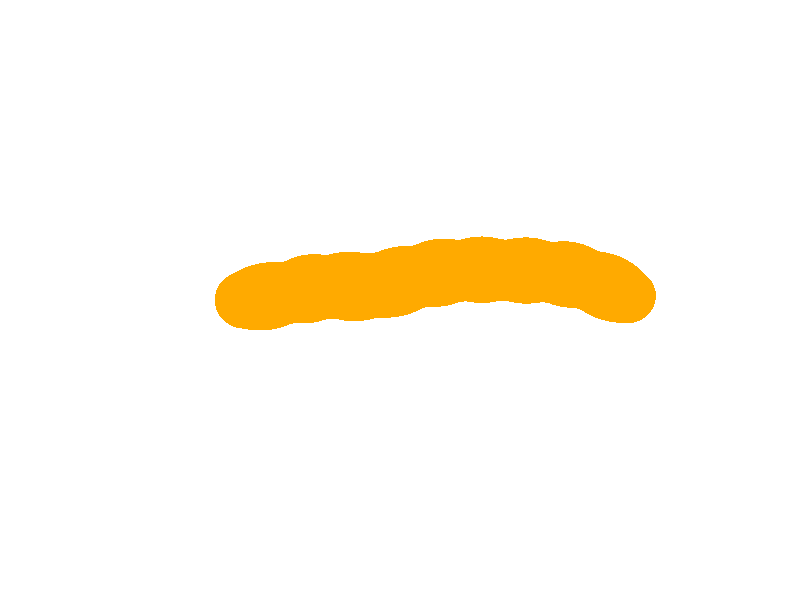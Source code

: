 // Persistence of Vision Ray Tracer Scene Description File
// File: SnailShell.pov

#version 3.6; // current version is 3.8

/* 
Information on Pov-Ray:
 
My personal introduction into Pov-Ray was the excellent book "3D-Welten, professionelle Animationen und fotorealistische Grafiken mit Raytracing" from 
Toni Lama by Carl Hanser Verlag München Wien, 2004. Apart of that I recommend the Pov-Ray-homepage (http://www.povray.org).

Further information on Pov-Ray can be found at https://sus.ziti.uni-heidelberg.de/Lehre/WS2021_Tools/POVRAY/POVRAY_PeterFischer.pdf,  
https://wiki.povray.org/content/Main_Page, https://de.wikibooks.org/wiki/Raytracing_mit_POV-Ray or, in german language, here: https://www.f-lohmueller.de/pov_tut/pov__ger.htm
*/ 
 
/*
---------------------------------------------------Modeling approach---------------------------------------------- 

This worm is created in some kind of random walk. We start at a given position by inserting a sphere at this position. In this example here, the worm is then constructed along the z-axis. So the next
sphere is placed in a given distance on the z-axis and then rotated around the y and x-axis by small, random angles. (Between -20 and 20 degrees in both cases.) This new position then becomes the starting point for defining 
the next position, for the next sphere. Angles from subsequent steps are added up for generating a realistic random, worm-like structure.  */ 

//-----------------------------------Scene settings (Camera, light, background)-------------------------------------------------

global_settings {
    assumed_gamma 1.0
    max_trace_level 5
}

#declare Camera = camera {
    location  <12, 0.1, 0>
    look_at   <0, 0,  0>
}

camera {Camera}

sky_sphere {
    pigment {
        gradient y
        color_map { 
            [0.0 color rgb <1,1,1>] [0.5 color rgb <1,1,1>] [1.0 color rgb <1,1,1>] 
        }
        scale 2
        translate -1
    }
}

// create a regular point light source
light_source {
    0*x                  // light's position (translated below)
    color rgb <1,1,1>    // light's color
    translate <500, 500, -500>
} 

light_source {
     0*x                  // light's position (translated below)
    color rgb <1,1,1>    // light's color
    translate <500, -500, -500>
}  /*



//Das Koordinatensystem

cylinder { <-1000, 0, 0>, <1000, 0, 0>, 0.01 
  pigment {

    color rgb <1,0,0>     // solid color pigment
  }
}

cylinder { <0, -1000, 0>, <0, 1000, 0>, 0.01 
  pigment {

    color rgb <0,1,0>     // solid color pigment
  }
}

cylinder { <0, 0, -1000>, <0, 0, 1000>, 0.01 
  pigment {

    color rgb <0,0,1>     // solid color pigment
  }
} 

       */


//---------------------------Objects-----------------------------------------------------------------
#declare chance1 = seed (3);


// Definition of normals-----------------------------------------------------------------------

#declare Normal1 =     normal {
    crackle 2.5         // any pattern optionally followed by an intensity value [0.5]
    scale 0.02       // any transformations
}



#declare Normal2 =     normal {
    bumps 0.8         // any pattern optionally followed by an intensity value [0.5]
    scale 0.15       // any transformations
}  

// Definition of worm texture---------------------------------------------------------------

  
#declare TexturWurm = texture{
    pigment {
        color rgb <255/255,102/255,0/255>      // solid color pigment
    }
// texture component
    normal {
        average
        normal_map {
            [1, Normal1 ]
            [1, Normal2 ]
        }
    } 
// control an object's surface finish
    finish {
        ambient 0.2          // ambient surface reflection color [0.1]
        diffuse 0.6          // amount [0.6]
        brilliance 1.0       // tightness of diffuse illumination [1.0]
        phong 0.5          // amount [0.0]
        phong_size 80      // (1.0..250+) (dull->highly polished) [40]
    } // finish

}  

  
#declare TexturStart = texture{
    pigment {
        color rgb <255/255,102/255,0/255>      // solid color pigment
    }
// control an object's surface finish
    finish {
        ambient 0.2          // ambient surface reflection color [0.1]
        diffuse 0.6          // amount [0.6]
        brilliance 1.0       // tightness of diffuse illumination [1.0]
        phong 0.5          // amount [0.0]
        phong_size 80      // (1.0..250+) (dull->highly polished) [40]
    } // finish
}  

  
  



//Loop for calculation of positions

#declare Number = 10;
#declare Positions = array[Number];
#declare Distance = 0.9;
#declare AngleX = 0;
#declare AngleY = 0; 
#declare Start = <0, 0, 0>;
#declare P2 = Start;

#declare ticker = 0;
#while (ticker < Number)

    #declare P1 = Start + <0, 0, Distance>;
    #declare P1 = vrotate (P1, <AngleX, 0, 0>);
    #declare P1 = vrotate (P1, <0, AngleY, 0>); 
    #declare PEnd = P1 + P2;

    #declare Positions[ticker] = PEnd; 

    #declare P2 = PEnd;
    #declare AngleX = AngleX + 40*(rand(chance1)-0.5);
    #declare AngleY = AngleY + 40*(rand(chance1)-0.5);

#declare ticker = ticker + 1;
#end 




 
//The actual structure (a blob)

blob {
    // threshold (0.0 < threshold <= StrengthVal) surface falloff threshold #
    threshold 0.6
    
    #declare ticker = 0;
    #while (ticker < Number)

        #declare P1 = Positions [ticker];

        sphere { 
            <0, 0, 0>, 1.2, 1
            translate P1
        }  
  
    #declare ticker = ticker + 1;
    #end
 
texture{ 
    TexturWurm
    }
translate <0, 0, -4>
  
}
